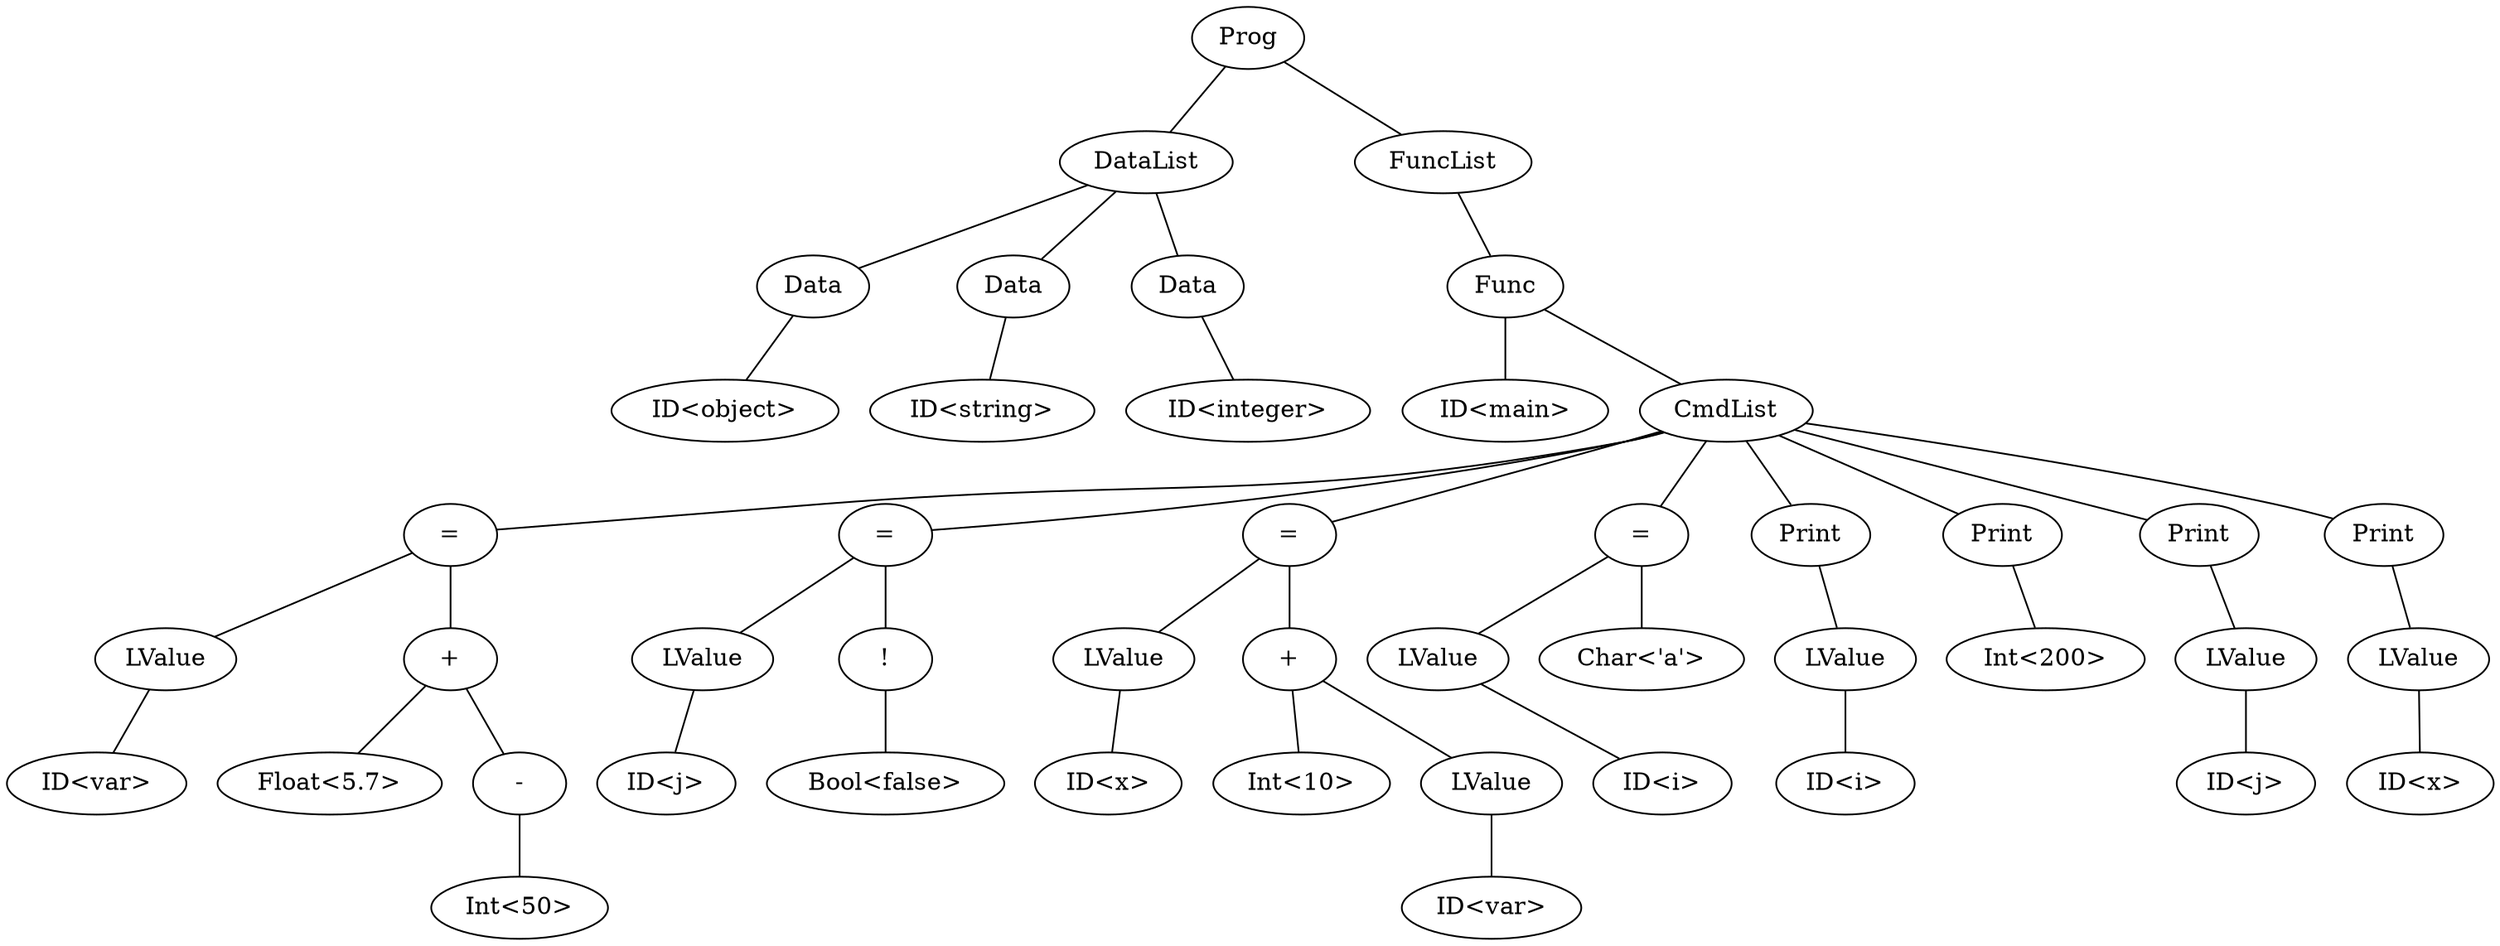 graph program {
54 [label=Prog]
54--2
2 [label=DataList]
2--1
1 [label= "Data"]
1--0
0 [label="ID<object>"]
2--9
9 [label= "Data"]
9--8
8 [label="ID<string>"]
2--15
15 [label= "Data"]
15--14
14 [label="ID<integer>"]
54--53
53 [label=FuncList]
53--52
52 [label="Func"]
52--51
51 [label="ID<main>"]
52--23
23 [label=CmdList]
23--22
22 [label= "="]
22--17
17 [label="LValue"]
17--16
16 [label="ID<var>"]
22--21
21 [label= "+"]
21--20
20 [label="Float<5.7>"]
21--19
19 [label= "-"]
19--18
18 [label="Int<50>"]
23--28
28 [label= "="]
28--25
25 [label="LValue"]
25--24
24 [label="ID<j>"]
28--27
27 [label= "!"]
27--26
26 [label="Bool<false>"]
23--35
35 [label= "="]
35--30
30 [label="LValue"]
30--29
29 [label="ID<x>"]
35--34
34 [label= "+"]
34--33
33 [label="Int<10>"]
34--32
32 [label="LValue"]
32--31
31 [label="ID<var>"]
23--39
39 [label= "="]
39--37
37 [label="LValue"]
37--36
36 [label="ID<i>"]
39--38
38 [label="Char<'a'>"]
23--42
42 [label="Print"]
42--41
41 [label="LValue"]
41--40
40 [label="ID<i>"]
23--44
44 [label="Print"]
44--43
43 [label="Int<200>"]
23--47
47 [label="Print"]
47--46
46 [label="LValue"]
46--45
45 [label="ID<j>"]
23--50
50 [label="Print"]
50--49
49 [label="LValue"]
49--48
48 [label="ID<x>"]
}
